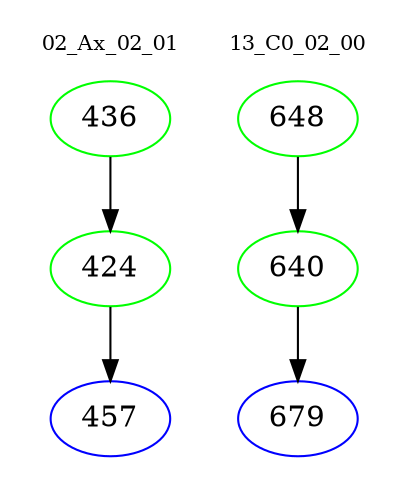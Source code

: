 digraph{
subgraph cluster_0 {
color = white
label = "02_Ax_02_01";
fontsize=10;
T0_436 [label="436", color="green"]
T0_436 -> T0_424 [color="black"]
T0_424 [label="424", color="green"]
T0_424 -> T0_457 [color="black"]
T0_457 [label="457", color="blue"]
}
subgraph cluster_1 {
color = white
label = "13_C0_02_00";
fontsize=10;
T1_648 [label="648", color="green"]
T1_648 -> T1_640 [color="black"]
T1_640 [label="640", color="green"]
T1_640 -> T1_679 [color="black"]
T1_679 [label="679", color="blue"]
}
}
